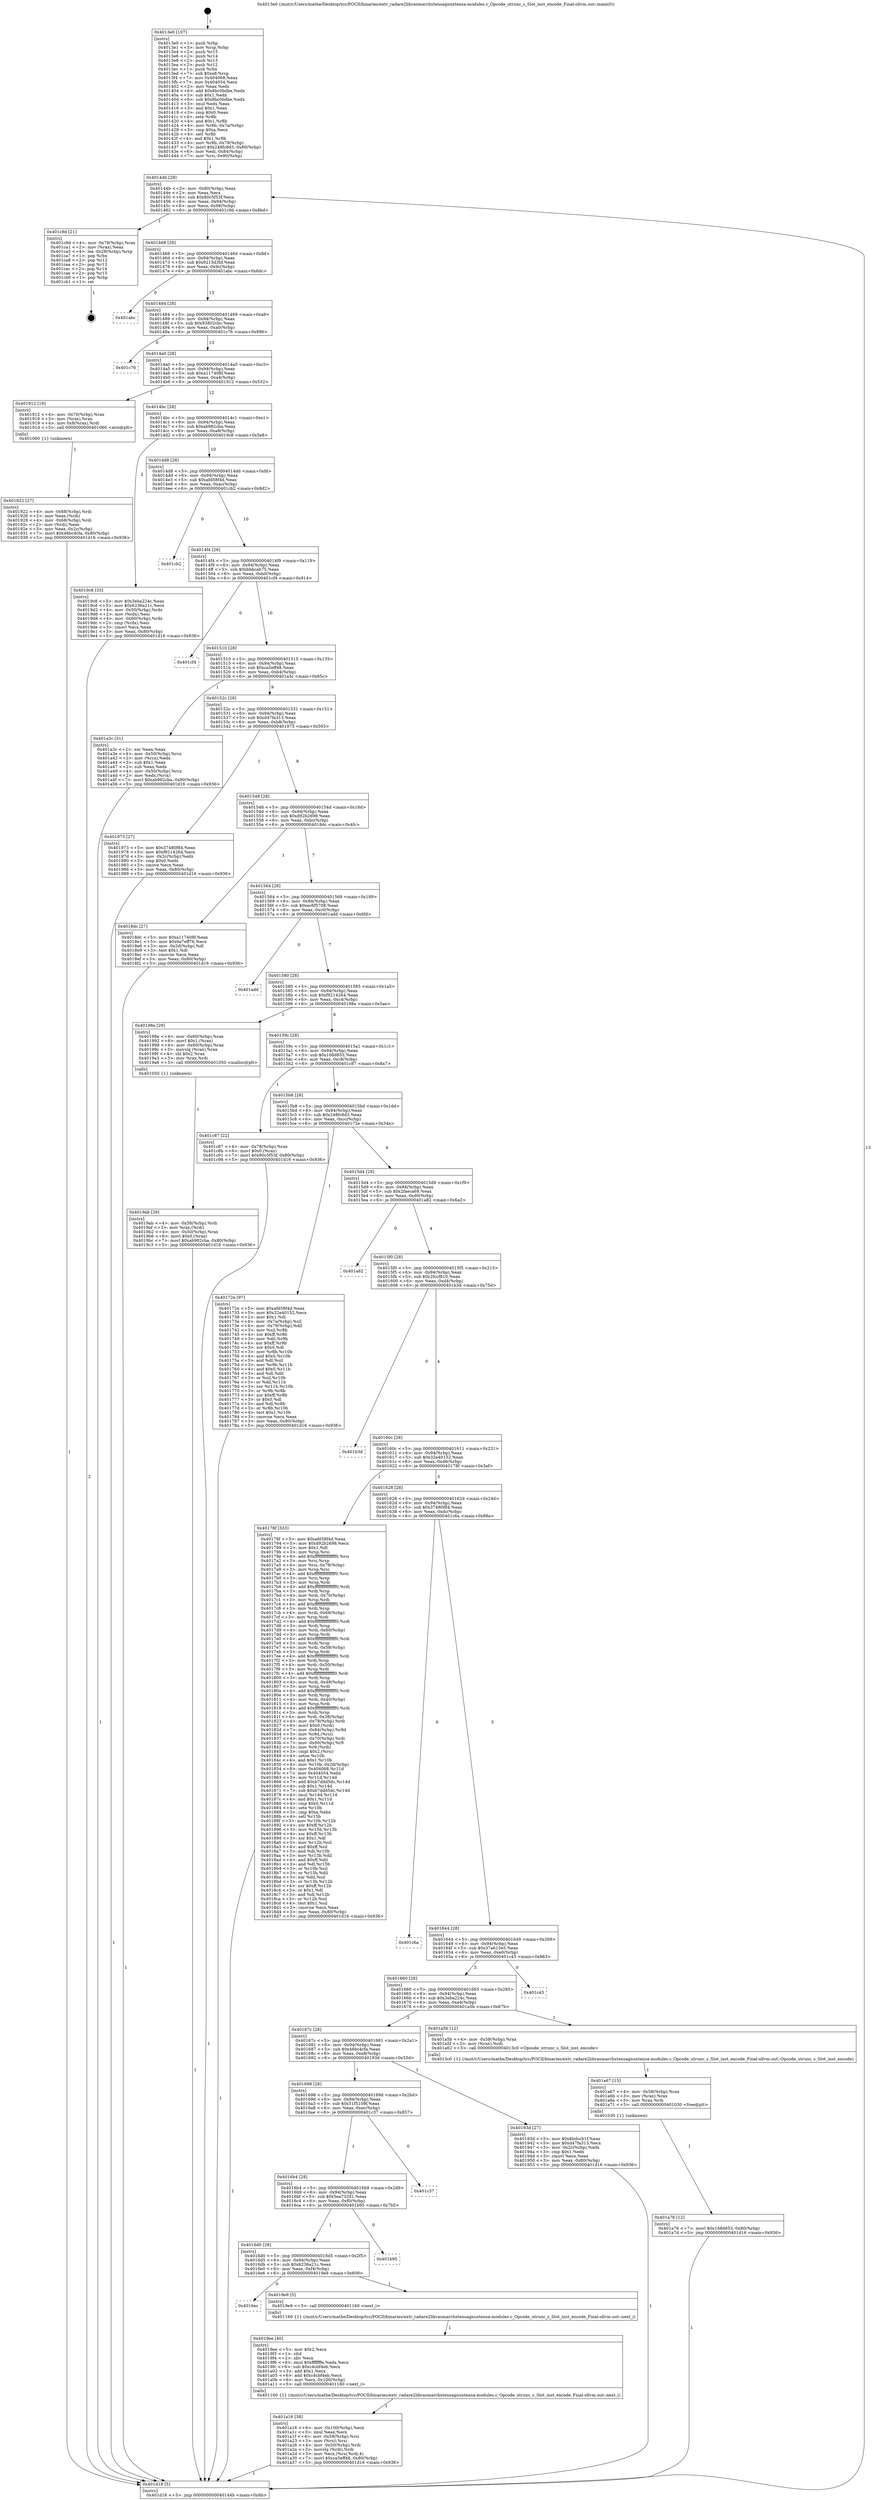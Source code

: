 digraph "0x4013e0" {
  label = "0x4013e0 (/mnt/c/Users/mathe/Desktop/tcc/POCII/binaries/extr_radare2librasmarchxtensagnuxtensa-modules.c_Opcode_utrunc_s_Slot_inst_encode_Final-ollvm.out::main(0))"
  labelloc = "t"
  node[shape=record]

  Entry [label="",width=0.3,height=0.3,shape=circle,fillcolor=black,style=filled]
  "0x40144b" [label="{
     0x40144b [29]\l
     | [instrs]\l
     &nbsp;&nbsp;0x40144b \<+3\>: mov -0x80(%rbp),%eax\l
     &nbsp;&nbsp;0x40144e \<+2\>: mov %eax,%ecx\l
     &nbsp;&nbsp;0x401450 \<+6\>: sub $0x80c5f53f,%ecx\l
     &nbsp;&nbsp;0x401456 \<+6\>: mov %eax,-0x94(%rbp)\l
     &nbsp;&nbsp;0x40145c \<+6\>: mov %ecx,-0x98(%rbp)\l
     &nbsp;&nbsp;0x401462 \<+6\>: je 0000000000401c9d \<main+0x8bd\>\l
  }"]
  "0x401c9d" [label="{
     0x401c9d [21]\l
     | [instrs]\l
     &nbsp;&nbsp;0x401c9d \<+4\>: mov -0x78(%rbp),%rax\l
     &nbsp;&nbsp;0x401ca1 \<+2\>: mov (%rax),%eax\l
     &nbsp;&nbsp;0x401ca3 \<+4\>: lea -0x28(%rbp),%rsp\l
     &nbsp;&nbsp;0x401ca7 \<+1\>: pop %rbx\l
     &nbsp;&nbsp;0x401ca8 \<+2\>: pop %r12\l
     &nbsp;&nbsp;0x401caa \<+2\>: pop %r13\l
     &nbsp;&nbsp;0x401cac \<+2\>: pop %r14\l
     &nbsp;&nbsp;0x401cae \<+2\>: pop %r15\l
     &nbsp;&nbsp;0x401cb0 \<+1\>: pop %rbp\l
     &nbsp;&nbsp;0x401cb1 \<+1\>: ret\l
  }"]
  "0x401468" [label="{
     0x401468 [28]\l
     | [instrs]\l
     &nbsp;&nbsp;0x401468 \<+5\>: jmp 000000000040146d \<main+0x8d\>\l
     &nbsp;&nbsp;0x40146d \<+6\>: mov -0x94(%rbp),%eax\l
     &nbsp;&nbsp;0x401473 \<+5\>: sub $0x9215d3bf,%eax\l
     &nbsp;&nbsp;0x401478 \<+6\>: mov %eax,-0x9c(%rbp)\l
     &nbsp;&nbsp;0x40147e \<+6\>: je 0000000000401abc \<main+0x6dc\>\l
  }"]
  Exit [label="",width=0.3,height=0.3,shape=circle,fillcolor=black,style=filled,peripheries=2]
  "0x401abc" [label="{
     0x401abc\l
  }", style=dashed]
  "0x401484" [label="{
     0x401484 [28]\l
     | [instrs]\l
     &nbsp;&nbsp;0x401484 \<+5\>: jmp 0000000000401489 \<main+0xa9\>\l
     &nbsp;&nbsp;0x401489 \<+6\>: mov -0x94(%rbp),%eax\l
     &nbsp;&nbsp;0x40148f \<+5\>: sub $0x93802cbc,%eax\l
     &nbsp;&nbsp;0x401494 \<+6\>: mov %eax,-0xa0(%rbp)\l
     &nbsp;&nbsp;0x40149a \<+6\>: je 0000000000401c76 \<main+0x896\>\l
  }"]
  "0x401a76" [label="{
     0x401a76 [12]\l
     | [instrs]\l
     &nbsp;&nbsp;0x401a76 \<+7\>: movl $0x168d853,-0x80(%rbp)\l
     &nbsp;&nbsp;0x401a7d \<+5\>: jmp 0000000000401d16 \<main+0x936\>\l
  }"]
  "0x401c76" [label="{
     0x401c76\l
  }", style=dashed]
  "0x4014a0" [label="{
     0x4014a0 [28]\l
     | [instrs]\l
     &nbsp;&nbsp;0x4014a0 \<+5\>: jmp 00000000004014a5 \<main+0xc5\>\l
     &nbsp;&nbsp;0x4014a5 \<+6\>: mov -0x94(%rbp),%eax\l
     &nbsp;&nbsp;0x4014ab \<+5\>: sub $0xa117408f,%eax\l
     &nbsp;&nbsp;0x4014b0 \<+6\>: mov %eax,-0xa4(%rbp)\l
     &nbsp;&nbsp;0x4014b6 \<+6\>: je 0000000000401912 \<main+0x532\>\l
  }"]
  "0x401a67" [label="{
     0x401a67 [15]\l
     | [instrs]\l
     &nbsp;&nbsp;0x401a67 \<+4\>: mov -0x58(%rbp),%rax\l
     &nbsp;&nbsp;0x401a6b \<+3\>: mov (%rax),%rax\l
     &nbsp;&nbsp;0x401a6e \<+3\>: mov %rax,%rdi\l
     &nbsp;&nbsp;0x401a71 \<+5\>: call 0000000000401030 \<free@plt\>\l
     | [calls]\l
     &nbsp;&nbsp;0x401030 \{1\} (unknown)\l
  }"]
  "0x401912" [label="{
     0x401912 [16]\l
     | [instrs]\l
     &nbsp;&nbsp;0x401912 \<+4\>: mov -0x70(%rbp),%rax\l
     &nbsp;&nbsp;0x401916 \<+3\>: mov (%rax),%rax\l
     &nbsp;&nbsp;0x401919 \<+4\>: mov 0x8(%rax),%rdi\l
     &nbsp;&nbsp;0x40191d \<+5\>: call 0000000000401060 \<atoi@plt\>\l
     | [calls]\l
     &nbsp;&nbsp;0x401060 \{1\} (unknown)\l
  }"]
  "0x4014bc" [label="{
     0x4014bc [28]\l
     | [instrs]\l
     &nbsp;&nbsp;0x4014bc \<+5\>: jmp 00000000004014c1 \<main+0xe1\>\l
     &nbsp;&nbsp;0x4014c1 \<+6\>: mov -0x94(%rbp),%eax\l
     &nbsp;&nbsp;0x4014c7 \<+5\>: sub $0xab982cba,%eax\l
     &nbsp;&nbsp;0x4014cc \<+6\>: mov %eax,-0xa8(%rbp)\l
     &nbsp;&nbsp;0x4014d2 \<+6\>: je 00000000004019c8 \<main+0x5e8\>\l
  }"]
  "0x401a16" [label="{
     0x401a16 [38]\l
     | [instrs]\l
     &nbsp;&nbsp;0x401a16 \<+6\>: mov -0x100(%rbp),%ecx\l
     &nbsp;&nbsp;0x401a1c \<+3\>: imul %eax,%ecx\l
     &nbsp;&nbsp;0x401a1f \<+4\>: mov -0x58(%rbp),%rsi\l
     &nbsp;&nbsp;0x401a23 \<+3\>: mov (%rsi),%rsi\l
     &nbsp;&nbsp;0x401a26 \<+4\>: mov -0x50(%rbp),%rdi\l
     &nbsp;&nbsp;0x401a2a \<+3\>: movslq (%rdi),%rdi\l
     &nbsp;&nbsp;0x401a2d \<+3\>: mov %ecx,(%rsi,%rdi,4)\l
     &nbsp;&nbsp;0x401a30 \<+7\>: movl $0xca5eff48,-0x80(%rbp)\l
     &nbsp;&nbsp;0x401a37 \<+5\>: jmp 0000000000401d16 \<main+0x936\>\l
  }"]
  "0x4019c8" [label="{
     0x4019c8 [33]\l
     | [instrs]\l
     &nbsp;&nbsp;0x4019c8 \<+5\>: mov $0x3eba224c,%eax\l
     &nbsp;&nbsp;0x4019cd \<+5\>: mov $0x6236a21c,%ecx\l
     &nbsp;&nbsp;0x4019d2 \<+4\>: mov -0x50(%rbp),%rdx\l
     &nbsp;&nbsp;0x4019d6 \<+2\>: mov (%rdx),%esi\l
     &nbsp;&nbsp;0x4019d8 \<+4\>: mov -0x60(%rbp),%rdx\l
     &nbsp;&nbsp;0x4019dc \<+2\>: cmp (%rdx),%esi\l
     &nbsp;&nbsp;0x4019de \<+3\>: cmovl %ecx,%eax\l
     &nbsp;&nbsp;0x4019e1 \<+3\>: mov %eax,-0x80(%rbp)\l
     &nbsp;&nbsp;0x4019e4 \<+5\>: jmp 0000000000401d16 \<main+0x936\>\l
  }"]
  "0x4014d8" [label="{
     0x4014d8 [28]\l
     | [instrs]\l
     &nbsp;&nbsp;0x4014d8 \<+5\>: jmp 00000000004014dd \<main+0xfd\>\l
     &nbsp;&nbsp;0x4014dd \<+6\>: mov -0x94(%rbp),%eax\l
     &nbsp;&nbsp;0x4014e3 \<+5\>: sub $0xafd58f4d,%eax\l
     &nbsp;&nbsp;0x4014e8 \<+6\>: mov %eax,-0xac(%rbp)\l
     &nbsp;&nbsp;0x4014ee \<+6\>: je 0000000000401cb2 \<main+0x8d2\>\l
  }"]
  "0x4019ee" [label="{
     0x4019ee [40]\l
     | [instrs]\l
     &nbsp;&nbsp;0x4019ee \<+5\>: mov $0x2,%ecx\l
     &nbsp;&nbsp;0x4019f3 \<+1\>: cltd\l
     &nbsp;&nbsp;0x4019f4 \<+2\>: idiv %ecx\l
     &nbsp;&nbsp;0x4019f6 \<+6\>: imul $0xfffffffe,%edx,%ecx\l
     &nbsp;&nbsp;0x4019fc \<+6\>: sub $0xc4cbf4eb,%ecx\l
     &nbsp;&nbsp;0x401a02 \<+3\>: add $0x1,%ecx\l
     &nbsp;&nbsp;0x401a05 \<+6\>: add $0xc4cbf4eb,%ecx\l
     &nbsp;&nbsp;0x401a0b \<+6\>: mov %ecx,-0x100(%rbp)\l
     &nbsp;&nbsp;0x401a11 \<+5\>: call 0000000000401160 \<next_i\>\l
     | [calls]\l
     &nbsp;&nbsp;0x401160 \{1\} (/mnt/c/Users/mathe/Desktop/tcc/POCII/binaries/extr_radare2librasmarchxtensagnuxtensa-modules.c_Opcode_utrunc_s_Slot_inst_encode_Final-ollvm.out::next_i)\l
  }"]
  "0x401cb2" [label="{
     0x401cb2\l
  }", style=dashed]
  "0x4014f4" [label="{
     0x4014f4 [28]\l
     | [instrs]\l
     &nbsp;&nbsp;0x4014f4 \<+5\>: jmp 00000000004014f9 \<main+0x119\>\l
     &nbsp;&nbsp;0x4014f9 \<+6\>: mov -0x94(%rbp),%eax\l
     &nbsp;&nbsp;0x4014ff \<+5\>: sub $0xbbbcab75,%eax\l
     &nbsp;&nbsp;0x401504 \<+6\>: mov %eax,-0xb0(%rbp)\l
     &nbsp;&nbsp;0x40150a \<+6\>: je 0000000000401cf4 \<main+0x914\>\l
  }"]
  "0x4016ec" [label="{
     0x4016ec\l
  }", style=dashed]
  "0x401cf4" [label="{
     0x401cf4\l
  }", style=dashed]
  "0x401510" [label="{
     0x401510 [28]\l
     | [instrs]\l
     &nbsp;&nbsp;0x401510 \<+5\>: jmp 0000000000401515 \<main+0x135\>\l
     &nbsp;&nbsp;0x401515 \<+6\>: mov -0x94(%rbp),%eax\l
     &nbsp;&nbsp;0x40151b \<+5\>: sub $0xca5eff48,%eax\l
     &nbsp;&nbsp;0x401520 \<+6\>: mov %eax,-0xb4(%rbp)\l
     &nbsp;&nbsp;0x401526 \<+6\>: je 0000000000401a3c \<main+0x65c\>\l
  }"]
  "0x4019e9" [label="{
     0x4019e9 [5]\l
     | [instrs]\l
     &nbsp;&nbsp;0x4019e9 \<+5\>: call 0000000000401160 \<next_i\>\l
     | [calls]\l
     &nbsp;&nbsp;0x401160 \{1\} (/mnt/c/Users/mathe/Desktop/tcc/POCII/binaries/extr_radare2librasmarchxtensagnuxtensa-modules.c_Opcode_utrunc_s_Slot_inst_encode_Final-ollvm.out::next_i)\l
  }"]
  "0x401a3c" [label="{
     0x401a3c [31]\l
     | [instrs]\l
     &nbsp;&nbsp;0x401a3c \<+2\>: xor %eax,%eax\l
     &nbsp;&nbsp;0x401a3e \<+4\>: mov -0x50(%rbp),%rcx\l
     &nbsp;&nbsp;0x401a42 \<+2\>: mov (%rcx),%edx\l
     &nbsp;&nbsp;0x401a44 \<+3\>: sub $0x1,%eax\l
     &nbsp;&nbsp;0x401a47 \<+2\>: sub %eax,%edx\l
     &nbsp;&nbsp;0x401a49 \<+4\>: mov -0x50(%rbp),%rcx\l
     &nbsp;&nbsp;0x401a4d \<+2\>: mov %edx,(%rcx)\l
     &nbsp;&nbsp;0x401a4f \<+7\>: movl $0xab982cba,-0x80(%rbp)\l
     &nbsp;&nbsp;0x401a56 \<+5\>: jmp 0000000000401d16 \<main+0x936\>\l
  }"]
  "0x40152c" [label="{
     0x40152c [28]\l
     | [instrs]\l
     &nbsp;&nbsp;0x40152c \<+5\>: jmp 0000000000401531 \<main+0x151\>\l
     &nbsp;&nbsp;0x401531 \<+6\>: mov -0x94(%rbp),%eax\l
     &nbsp;&nbsp;0x401537 \<+5\>: sub $0xd47fa313,%eax\l
     &nbsp;&nbsp;0x40153c \<+6\>: mov %eax,-0xb8(%rbp)\l
     &nbsp;&nbsp;0x401542 \<+6\>: je 0000000000401973 \<main+0x593\>\l
  }"]
  "0x4016d0" [label="{
     0x4016d0 [28]\l
     | [instrs]\l
     &nbsp;&nbsp;0x4016d0 \<+5\>: jmp 00000000004016d5 \<main+0x2f5\>\l
     &nbsp;&nbsp;0x4016d5 \<+6\>: mov -0x94(%rbp),%eax\l
     &nbsp;&nbsp;0x4016db \<+5\>: sub $0x6236a21c,%eax\l
     &nbsp;&nbsp;0x4016e0 \<+6\>: mov %eax,-0xf4(%rbp)\l
     &nbsp;&nbsp;0x4016e6 \<+6\>: je 00000000004019e9 \<main+0x609\>\l
  }"]
  "0x401973" [label="{
     0x401973 [27]\l
     | [instrs]\l
     &nbsp;&nbsp;0x401973 \<+5\>: mov $0x37480f84,%eax\l
     &nbsp;&nbsp;0x401978 \<+5\>: mov $0xf9214264,%ecx\l
     &nbsp;&nbsp;0x40197d \<+3\>: mov -0x2c(%rbp),%edx\l
     &nbsp;&nbsp;0x401980 \<+3\>: cmp $0x0,%edx\l
     &nbsp;&nbsp;0x401983 \<+3\>: cmove %ecx,%eax\l
     &nbsp;&nbsp;0x401986 \<+3\>: mov %eax,-0x80(%rbp)\l
     &nbsp;&nbsp;0x401989 \<+5\>: jmp 0000000000401d16 \<main+0x936\>\l
  }"]
  "0x401548" [label="{
     0x401548 [28]\l
     | [instrs]\l
     &nbsp;&nbsp;0x401548 \<+5\>: jmp 000000000040154d \<main+0x16d\>\l
     &nbsp;&nbsp;0x40154d \<+6\>: mov -0x94(%rbp),%eax\l
     &nbsp;&nbsp;0x401553 \<+5\>: sub $0xd92b2698,%eax\l
     &nbsp;&nbsp;0x401558 \<+6\>: mov %eax,-0xbc(%rbp)\l
     &nbsp;&nbsp;0x40155e \<+6\>: je 00000000004018dc \<main+0x4fc\>\l
  }"]
  "0x401b95" [label="{
     0x401b95\l
  }", style=dashed]
  "0x4018dc" [label="{
     0x4018dc [27]\l
     | [instrs]\l
     &nbsp;&nbsp;0x4018dc \<+5\>: mov $0xa117408f,%eax\l
     &nbsp;&nbsp;0x4018e1 \<+5\>: mov $0x6a7eff76,%ecx\l
     &nbsp;&nbsp;0x4018e6 \<+3\>: mov -0x2d(%rbp),%dl\l
     &nbsp;&nbsp;0x4018e9 \<+3\>: test $0x1,%dl\l
     &nbsp;&nbsp;0x4018ec \<+3\>: cmovne %ecx,%eax\l
     &nbsp;&nbsp;0x4018ef \<+3\>: mov %eax,-0x80(%rbp)\l
     &nbsp;&nbsp;0x4018f2 \<+5\>: jmp 0000000000401d16 \<main+0x936\>\l
  }"]
  "0x401564" [label="{
     0x401564 [28]\l
     | [instrs]\l
     &nbsp;&nbsp;0x401564 \<+5\>: jmp 0000000000401569 \<main+0x189\>\l
     &nbsp;&nbsp;0x401569 \<+6\>: mov -0x94(%rbp),%eax\l
     &nbsp;&nbsp;0x40156f \<+5\>: sub $0xec6f5708,%eax\l
     &nbsp;&nbsp;0x401574 \<+6\>: mov %eax,-0xc0(%rbp)\l
     &nbsp;&nbsp;0x40157a \<+6\>: je 0000000000401add \<main+0x6fd\>\l
  }"]
  "0x4016b4" [label="{
     0x4016b4 [28]\l
     | [instrs]\l
     &nbsp;&nbsp;0x4016b4 \<+5\>: jmp 00000000004016b9 \<main+0x2d9\>\l
     &nbsp;&nbsp;0x4016b9 \<+6\>: mov -0x94(%rbp),%eax\l
     &nbsp;&nbsp;0x4016bf \<+5\>: sub $0x5ea732d1,%eax\l
     &nbsp;&nbsp;0x4016c4 \<+6\>: mov %eax,-0xf0(%rbp)\l
     &nbsp;&nbsp;0x4016ca \<+6\>: je 0000000000401b95 \<main+0x7b5\>\l
  }"]
  "0x401add" [label="{
     0x401add\l
  }", style=dashed]
  "0x401580" [label="{
     0x401580 [28]\l
     | [instrs]\l
     &nbsp;&nbsp;0x401580 \<+5\>: jmp 0000000000401585 \<main+0x1a5\>\l
     &nbsp;&nbsp;0x401585 \<+6\>: mov -0x94(%rbp),%eax\l
     &nbsp;&nbsp;0x40158b \<+5\>: sub $0xf9214264,%eax\l
     &nbsp;&nbsp;0x401590 \<+6\>: mov %eax,-0xc4(%rbp)\l
     &nbsp;&nbsp;0x401596 \<+6\>: je 000000000040198e \<main+0x5ae\>\l
  }"]
  "0x401c37" [label="{
     0x401c37\l
  }", style=dashed]
  "0x40198e" [label="{
     0x40198e [29]\l
     | [instrs]\l
     &nbsp;&nbsp;0x40198e \<+4\>: mov -0x60(%rbp),%rax\l
     &nbsp;&nbsp;0x401992 \<+6\>: movl $0x1,(%rax)\l
     &nbsp;&nbsp;0x401998 \<+4\>: mov -0x60(%rbp),%rax\l
     &nbsp;&nbsp;0x40199c \<+3\>: movslq (%rax),%rax\l
     &nbsp;&nbsp;0x40199f \<+4\>: shl $0x2,%rax\l
     &nbsp;&nbsp;0x4019a3 \<+3\>: mov %rax,%rdi\l
     &nbsp;&nbsp;0x4019a6 \<+5\>: call 0000000000401050 \<malloc@plt\>\l
     | [calls]\l
     &nbsp;&nbsp;0x401050 \{1\} (unknown)\l
  }"]
  "0x40159c" [label="{
     0x40159c [28]\l
     | [instrs]\l
     &nbsp;&nbsp;0x40159c \<+5\>: jmp 00000000004015a1 \<main+0x1c1\>\l
     &nbsp;&nbsp;0x4015a1 \<+6\>: mov -0x94(%rbp),%eax\l
     &nbsp;&nbsp;0x4015a7 \<+5\>: sub $0x168d853,%eax\l
     &nbsp;&nbsp;0x4015ac \<+6\>: mov %eax,-0xc8(%rbp)\l
     &nbsp;&nbsp;0x4015b2 \<+6\>: je 0000000000401c87 \<main+0x8a7\>\l
  }"]
  "0x4019ab" [label="{
     0x4019ab [29]\l
     | [instrs]\l
     &nbsp;&nbsp;0x4019ab \<+4\>: mov -0x58(%rbp),%rdi\l
     &nbsp;&nbsp;0x4019af \<+3\>: mov %rax,(%rdi)\l
     &nbsp;&nbsp;0x4019b2 \<+4\>: mov -0x50(%rbp),%rax\l
     &nbsp;&nbsp;0x4019b6 \<+6\>: movl $0x0,(%rax)\l
     &nbsp;&nbsp;0x4019bc \<+7\>: movl $0xab982cba,-0x80(%rbp)\l
     &nbsp;&nbsp;0x4019c3 \<+5\>: jmp 0000000000401d16 \<main+0x936\>\l
  }"]
  "0x401c87" [label="{
     0x401c87 [22]\l
     | [instrs]\l
     &nbsp;&nbsp;0x401c87 \<+4\>: mov -0x78(%rbp),%rax\l
     &nbsp;&nbsp;0x401c8b \<+6\>: movl $0x0,(%rax)\l
     &nbsp;&nbsp;0x401c91 \<+7\>: movl $0x80c5f53f,-0x80(%rbp)\l
     &nbsp;&nbsp;0x401c98 \<+5\>: jmp 0000000000401d16 \<main+0x936\>\l
  }"]
  "0x4015b8" [label="{
     0x4015b8 [28]\l
     | [instrs]\l
     &nbsp;&nbsp;0x4015b8 \<+5\>: jmp 00000000004015bd \<main+0x1dd\>\l
     &nbsp;&nbsp;0x4015bd \<+6\>: mov -0x94(%rbp),%eax\l
     &nbsp;&nbsp;0x4015c3 \<+5\>: sub $0x248fc8d3,%eax\l
     &nbsp;&nbsp;0x4015c8 \<+6\>: mov %eax,-0xcc(%rbp)\l
     &nbsp;&nbsp;0x4015ce \<+6\>: je 000000000040172e \<main+0x34e\>\l
  }"]
  "0x401698" [label="{
     0x401698 [28]\l
     | [instrs]\l
     &nbsp;&nbsp;0x401698 \<+5\>: jmp 000000000040169d \<main+0x2bd\>\l
     &nbsp;&nbsp;0x40169d \<+6\>: mov -0x94(%rbp),%eax\l
     &nbsp;&nbsp;0x4016a3 \<+5\>: sub $0x51f5109f,%eax\l
     &nbsp;&nbsp;0x4016a8 \<+6\>: mov %eax,-0xec(%rbp)\l
     &nbsp;&nbsp;0x4016ae \<+6\>: je 0000000000401c37 \<main+0x857\>\l
  }"]
  "0x40172e" [label="{
     0x40172e [97]\l
     | [instrs]\l
     &nbsp;&nbsp;0x40172e \<+5\>: mov $0xafd58f4d,%eax\l
     &nbsp;&nbsp;0x401733 \<+5\>: mov $0x32e40152,%ecx\l
     &nbsp;&nbsp;0x401738 \<+2\>: mov $0x1,%dl\l
     &nbsp;&nbsp;0x40173a \<+4\>: mov -0x7a(%rbp),%sil\l
     &nbsp;&nbsp;0x40173e \<+4\>: mov -0x79(%rbp),%dil\l
     &nbsp;&nbsp;0x401742 \<+3\>: mov %sil,%r8b\l
     &nbsp;&nbsp;0x401745 \<+4\>: xor $0xff,%r8b\l
     &nbsp;&nbsp;0x401749 \<+3\>: mov %dil,%r9b\l
     &nbsp;&nbsp;0x40174c \<+4\>: xor $0xff,%r9b\l
     &nbsp;&nbsp;0x401750 \<+3\>: xor $0x0,%dl\l
     &nbsp;&nbsp;0x401753 \<+3\>: mov %r8b,%r10b\l
     &nbsp;&nbsp;0x401756 \<+4\>: and $0x0,%r10b\l
     &nbsp;&nbsp;0x40175a \<+3\>: and %dl,%sil\l
     &nbsp;&nbsp;0x40175d \<+3\>: mov %r9b,%r11b\l
     &nbsp;&nbsp;0x401760 \<+4\>: and $0x0,%r11b\l
     &nbsp;&nbsp;0x401764 \<+3\>: and %dl,%dil\l
     &nbsp;&nbsp;0x401767 \<+3\>: or %sil,%r10b\l
     &nbsp;&nbsp;0x40176a \<+3\>: or %dil,%r11b\l
     &nbsp;&nbsp;0x40176d \<+3\>: xor %r11b,%r10b\l
     &nbsp;&nbsp;0x401770 \<+3\>: or %r9b,%r8b\l
     &nbsp;&nbsp;0x401773 \<+4\>: xor $0xff,%r8b\l
     &nbsp;&nbsp;0x401777 \<+3\>: or $0x0,%dl\l
     &nbsp;&nbsp;0x40177a \<+3\>: and %dl,%r8b\l
     &nbsp;&nbsp;0x40177d \<+3\>: or %r8b,%r10b\l
     &nbsp;&nbsp;0x401780 \<+4\>: test $0x1,%r10b\l
     &nbsp;&nbsp;0x401784 \<+3\>: cmovne %ecx,%eax\l
     &nbsp;&nbsp;0x401787 \<+3\>: mov %eax,-0x80(%rbp)\l
     &nbsp;&nbsp;0x40178a \<+5\>: jmp 0000000000401d16 \<main+0x936\>\l
  }"]
  "0x4015d4" [label="{
     0x4015d4 [28]\l
     | [instrs]\l
     &nbsp;&nbsp;0x4015d4 \<+5\>: jmp 00000000004015d9 \<main+0x1f9\>\l
     &nbsp;&nbsp;0x4015d9 \<+6\>: mov -0x94(%rbp),%eax\l
     &nbsp;&nbsp;0x4015df \<+5\>: sub $0x2faeca69,%eax\l
     &nbsp;&nbsp;0x4015e4 \<+6\>: mov %eax,-0xd0(%rbp)\l
     &nbsp;&nbsp;0x4015ea \<+6\>: je 0000000000401a82 \<main+0x6a2\>\l
  }"]
  "0x401d16" [label="{
     0x401d16 [5]\l
     | [instrs]\l
     &nbsp;&nbsp;0x401d16 \<+5\>: jmp 000000000040144b \<main+0x6b\>\l
  }"]
  "0x4013e0" [label="{
     0x4013e0 [107]\l
     | [instrs]\l
     &nbsp;&nbsp;0x4013e0 \<+1\>: push %rbp\l
     &nbsp;&nbsp;0x4013e1 \<+3\>: mov %rsp,%rbp\l
     &nbsp;&nbsp;0x4013e4 \<+2\>: push %r15\l
     &nbsp;&nbsp;0x4013e6 \<+2\>: push %r14\l
     &nbsp;&nbsp;0x4013e8 \<+2\>: push %r13\l
     &nbsp;&nbsp;0x4013ea \<+2\>: push %r12\l
     &nbsp;&nbsp;0x4013ec \<+1\>: push %rbx\l
     &nbsp;&nbsp;0x4013ed \<+7\>: sub $0xe8,%rsp\l
     &nbsp;&nbsp;0x4013f4 \<+7\>: mov 0x404068,%eax\l
     &nbsp;&nbsp;0x4013fb \<+7\>: mov 0x404054,%ecx\l
     &nbsp;&nbsp;0x401402 \<+2\>: mov %eax,%edx\l
     &nbsp;&nbsp;0x401404 \<+6\>: add $0x8bc0bdbe,%edx\l
     &nbsp;&nbsp;0x40140a \<+3\>: sub $0x1,%edx\l
     &nbsp;&nbsp;0x40140d \<+6\>: sub $0x8bc0bdbe,%edx\l
     &nbsp;&nbsp;0x401413 \<+3\>: imul %edx,%eax\l
     &nbsp;&nbsp;0x401416 \<+3\>: and $0x1,%eax\l
     &nbsp;&nbsp;0x401419 \<+3\>: cmp $0x0,%eax\l
     &nbsp;&nbsp;0x40141c \<+4\>: sete %r8b\l
     &nbsp;&nbsp;0x401420 \<+4\>: and $0x1,%r8b\l
     &nbsp;&nbsp;0x401424 \<+4\>: mov %r8b,-0x7a(%rbp)\l
     &nbsp;&nbsp;0x401428 \<+3\>: cmp $0xa,%ecx\l
     &nbsp;&nbsp;0x40142b \<+4\>: setl %r8b\l
     &nbsp;&nbsp;0x40142f \<+4\>: and $0x1,%r8b\l
     &nbsp;&nbsp;0x401433 \<+4\>: mov %r8b,-0x79(%rbp)\l
     &nbsp;&nbsp;0x401437 \<+7\>: movl $0x248fc8d3,-0x80(%rbp)\l
     &nbsp;&nbsp;0x40143e \<+6\>: mov %edi,-0x84(%rbp)\l
     &nbsp;&nbsp;0x401444 \<+7\>: mov %rsi,-0x90(%rbp)\l
  }"]
  "0x40193d" [label="{
     0x40193d [27]\l
     | [instrs]\l
     &nbsp;&nbsp;0x40193d \<+5\>: mov $0x6bdccb1f,%eax\l
     &nbsp;&nbsp;0x401942 \<+5\>: mov $0xd47fa313,%ecx\l
     &nbsp;&nbsp;0x401947 \<+3\>: mov -0x2c(%rbp),%edx\l
     &nbsp;&nbsp;0x40194a \<+3\>: cmp $0x1,%edx\l
     &nbsp;&nbsp;0x40194d \<+3\>: cmovl %ecx,%eax\l
     &nbsp;&nbsp;0x401950 \<+3\>: mov %eax,-0x80(%rbp)\l
     &nbsp;&nbsp;0x401953 \<+5\>: jmp 0000000000401d16 \<main+0x936\>\l
  }"]
  "0x401a82" [label="{
     0x401a82\l
  }", style=dashed]
  "0x4015f0" [label="{
     0x4015f0 [28]\l
     | [instrs]\l
     &nbsp;&nbsp;0x4015f0 \<+5\>: jmp 00000000004015f5 \<main+0x215\>\l
     &nbsp;&nbsp;0x4015f5 \<+6\>: mov -0x94(%rbp),%eax\l
     &nbsp;&nbsp;0x4015fb \<+5\>: sub $0x2fccf810,%eax\l
     &nbsp;&nbsp;0x401600 \<+6\>: mov %eax,-0xd4(%rbp)\l
     &nbsp;&nbsp;0x401606 \<+6\>: je 0000000000401b3d \<main+0x75d\>\l
  }"]
  "0x40167c" [label="{
     0x40167c [28]\l
     | [instrs]\l
     &nbsp;&nbsp;0x40167c \<+5\>: jmp 0000000000401681 \<main+0x2a1\>\l
     &nbsp;&nbsp;0x401681 \<+6\>: mov -0x94(%rbp),%eax\l
     &nbsp;&nbsp;0x401687 \<+5\>: sub $0x46bc4cfa,%eax\l
     &nbsp;&nbsp;0x40168c \<+6\>: mov %eax,-0xe8(%rbp)\l
     &nbsp;&nbsp;0x401692 \<+6\>: je 000000000040193d \<main+0x55d\>\l
  }"]
  "0x401b3d" [label="{
     0x401b3d\l
  }", style=dashed]
  "0x40160c" [label="{
     0x40160c [28]\l
     | [instrs]\l
     &nbsp;&nbsp;0x40160c \<+5\>: jmp 0000000000401611 \<main+0x231\>\l
     &nbsp;&nbsp;0x401611 \<+6\>: mov -0x94(%rbp),%eax\l
     &nbsp;&nbsp;0x401617 \<+5\>: sub $0x32e40152,%eax\l
     &nbsp;&nbsp;0x40161c \<+6\>: mov %eax,-0xd8(%rbp)\l
     &nbsp;&nbsp;0x401622 \<+6\>: je 000000000040178f \<main+0x3af\>\l
  }"]
  "0x401a5b" [label="{
     0x401a5b [12]\l
     | [instrs]\l
     &nbsp;&nbsp;0x401a5b \<+4\>: mov -0x58(%rbp),%rax\l
     &nbsp;&nbsp;0x401a5f \<+3\>: mov (%rax),%rdi\l
     &nbsp;&nbsp;0x401a62 \<+5\>: call 00000000004013c0 \<Opcode_utrunc_s_Slot_inst_encode\>\l
     | [calls]\l
     &nbsp;&nbsp;0x4013c0 \{1\} (/mnt/c/Users/mathe/Desktop/tcc/POCII/binaries/extr_radare2librasmarchxtensagnuxtensa-modules.c_Opcode_utrunc_s_Slot_inst_encode_Final-ollvm.out::Opcode_utrunc_s_Slot_inst_encode)\l
  }"]
  "0x40178f" [label="{
     0x40178f [333]\l
     | [instrs]\l
     &nbsp;&nbsp;0x40178f \<+5\>: mov $0xafd58f4d,%eax\l
     &nbsp;&nbsp;0x401794 \<+5\>: mov $0xd92b2698,%ecx\l
     &nbsp;&nbsp;0x401799 \<+2\>: mov $0x1,%dl\l
     &nbsp;&nbsp;0x40179b \<+3\>: mov %rsp,%rsi\l
     &nbsp;&nbsp;0x40179e \<+4\>: add $0xfffffffffffffff0,%rsi\l
     &nbsp;&nbsp;0x4017a2 \<+3\>: mov %rsi,%rsp\l
     &nbsp;&nbsp;0x4017a5 \<+4\>: mov %rsi,-0x78(%rbp)\l
     &nbsp;&nbsp;0x4017a9 \<+3\>: mov %rsp,%rsi\l
     &nbsp;&nbsp;0x4017ac \<+4\>: add $0xfffffffffffffff0,%rsi\l
     &nbsp;&nbsp;0x4017b0 \<+3\>: mov %rsi,%rsp\l
     &nbsp;&nbsp;0x4017b3 \<+3\>: mov %rsp,%rdi\l
     &nbsp;&nbsp;0x4017b6 \<+4\>: add $0xfffffffffffffff0,%rdi\l
     &nbsp;&nbsp;0x4017ba \<+3\>: mov %rdi,%rsp\l
     &nbsp;&nbsp;0x4017bd \<+4\>: mov %rdi,-0x70(%rbp)\l
     &nbsp;&nbsp;0x4017c1 \<+3\>: mov %rsp,%rdi\l
     &nbsp;&nbsp;0x4017c4 \<+4\>: add $0xfffffffffffffff0,%rdi\l
     &nbsp;&nbsp;0x4017c8 \<+3\>: mov %rdi,%rsp\l
     &nbsp;&nbsp;0x4017cb \<+4\>: mov %rdi,-0x68(%rbp)\l
     &nbsp;&nbsp;0x4017cf \<+3\>: mov %rsp,%rdi\l
     &nbsp;&nbsp;0x4017d2 \<+4\>: add $0xfffffffffffffff0,%rdi\l
     &nbsp;&nbsp;0x4017d6 \<+3\>: mov %rdi,%rsp\l
     &nbsp;&nbsp;0x4017d9 \<+4\>: mov %rdi,-0x60(%rbp)\l
     &nbsp;&nbsp;0x4017dd \<+3\>: mov %rsp,%rdi\l
     &nbsp;&nbsp;0x4017e0 \<+4\>: add $0xfffffffffffffff0,%rdi\l
     &nbsp;&nbsp;0x4017e4 \<+3\>: mov %rdi,%rsp\l
     &nbsp;&nbsp;0x4017e7 \<+4\>: mov %rdi,-0x58(%rbp)\l
     &nbsp;&nbsp;0x4017eb \<+3\>: mov %rsp,%rdi\l
     &nbsp;&nbsp;0x4017ee \<+4\>: add $0xfffffffffffffff0,%rdi\l
     &nbsp;&nbsp;0x4017f2 \<+3\>: mov %rdi,%rsp\l
     &nbsp;&nbsp;0x4017f5 \<+4\>: mov %rdi,-0x50(%rbp)\l
     &nbsp;&nbsp;0x4017f9 \<+3\>: mov %rsp,%rdi\l
     &nbsp;&nbsp;0x4017fc \<+4\>: add $0xfffffffffffffff0,%rdi\l
     &nbsp;&nbsp;0x401800 \<+3\>: mov %rdi,%rsp\l
     &nbsp;&nbsp;0x401803 \<+4\>: mov %rdi,-0x48(%rbp)\l
     &nbsp;&nbsp;0x401807 \<+3\>: mov %rsp,%rdi\l
     &nbsp;&nbsp;0x40180a \<+4\>: add $0xfffffffffffffff0,%rdi\l
     &nbsp;&nbsp;0x40180e \<+3\>: mov %rdi,%rsp\l
     &nbsp;&nbsp;0x401811 \<+4\>: mov %rdi,-0x40(%rbp)\l
     &nbsp;&nbsp;0x401815 \<+3\>: mov %rsp,%rdi\l
     &nbsp;&nbsp;0x401818 \<+4\>: add $0xfffffffffffffff0,%rdi\l
     &nbsp;&nbsp;0x40181c \<+3\>: mov %rdi,%rsp\l
     &nbsp;&nbsp;0x40181f \<+4\>: mov %rdi,-0x38(%rbp)\l
     &nbsp;&nbsp;0x401823 \<+4\>: mov -0x78(%rbp),%rdi\l
     &nbsp;&nbsp;0x401827 \<+6\>: movl $0x0,(%rdi)\l
     &nbsp;&nbsp;0x40182d \<+7\>: mov -0x84(%rbp),%r8d\l
     &nbsp;&nbsp;0x401834 \<+3\>: mov %r8d,(%rsi)\l
     &nbsp;&nbsp;0x401837 \<+4\>: mov -0x70(%rbp),%rdi\l
     &nbsp;&nbsp;0x40183b \<+7\>: mov -0x90(%rbp),%r9\l
     &nbsp;&nbsp;0x401842 \<+3\>: mov %r9,(%rdi)\l
     &nbsp;&nbsp;0x401845 \<+3\>: cmpl $0x2,(%rsi)\l
     &nbsp;&nbsp;0x401848 \<+4\>: setne %r10b\l
     &nbsp;&nbsp;0x40184c \<+4\>: and $0x1,%r10b\l
     &nbsp;&nbsp;0x401850 \<+4\>: mov %r10b,-0x2d(%rbp)\l
     &nbsp;&nbsp;0x401854 \<+8\>: mov 0x404068,%r11d\l
     &nbsp;&nbsp;0x40185c \<+7\>: mov 0x404054,%ebx\l
     &nbsp;&nbsp;0x401863 \<+3\>: mov %r11d,%r14d\l
     &nbsp;&nbsp;0x401866 \<+7\>: add $0xb7ddd5dc,%r14d\l
     &nbsp;&nbsp;0x40186d \<+4\>: sub $0x1,%r14d\l
     &nbsp;&nbsp;0x401871 \<+7\>: sub $0xb7ddd5dc,%r14d\l
     &nbsp;&nbsp;0x401878 \<+4\>: imul %r14d,%r11d\l
     &nbsp;&nbsp;0x40187c \<+4\>: and $0x1,%r11d\l
     &nbsp;&nbsp;0x401880 \<+4\>: cmp $0x0,%r11d\l
     &nbsp;&nbsp;0x401884 \<+4\>: sete %r10b\l
     &nbsp;&nbsp;0x401888 \<+3\>: cmp $0xa,%ebx\l
     &nbsp;&nbsp;0x40188b \<+4\>: setl %r15b\l
     &nbsp;&nbsp;0x40188f \<+3\>: mov %r10b,%r12b\l
     &nbsp;&nbsp;0x401892 \<+4\>: xor $0xff,%r12b\l
     &nbsp;&nbsp;0x401896 \<+3\>: mov %r15b,%r13b\l
     &nbsp;&nbsp;0x401899 \<+4\>: xor $0xff,%r13b\l
     &nbsp;&nbsp;0x40189d \<+3\>: xor $0x1,%dl\l
     &nbsp;&nbsp;0x4018a0 \<+3\>: mov %r12b,%sil\l
     &nbsp;&nbsp;0x4018a3 \<+4\>: and $0xff,%sil\l
     &nbsp;&nbsp;0x4018a7 \<+3\>: and %dl,%r10b\l
     &nbsp;&nbsp;0x4018aa \<+3\>: mov %r13b,%dil\l
     &nbsp;&nbsp;0x4018ad \<+4\>: and $0xff,%dil\l
     &nbsp;&nbsp;0x4018b1 \<+3\>: and %dl,%r15b\l
     &nbsp;&nbsp;0x4018b4 \<+3\>: or %r10b,%sil\l
     &nbsp;&nbsp;0x4018b7 \<+3\>: or %r15b,%dil\l
     &nbsp;&nbsp;0x4018ba \<+3\>: xor %dil,%sil\l
     &nbsp;&nbsp;0x4018bd \<+3\>: or %r13b,%r12b\l
     &nbsp;&nbsp;0x4018c0 \<+4\>: xor $0xff,%r12b\l
     &nbsp;&nbsp;0x4018c4 \<+3\>: or $0x1,%dl\l
     &nbsp;&nbsp;0x4018c7 \<+3\>: and %dl,%r12b\l
     &nbsp;&nbsp;0x4018ca \<+3\>: or %r12b,%sil\l
     &nbsp;&nbsp;0x4018cd \<+4\>: test $0x1,%sil\l
     &nbsp;&nbsp;0x4018d1 \<+3\>: cmovne %ecx,%eax\l
     &nbsp;&nbsp;0x4018d4 \<+3\>: mov %eax,-0x80(%rbp)\l
     &nbsp;&nbsp;0x4018d7 \<+5\>: jmp 0000000000401d16 \<main+0x936\>\l
  }"]
  "0x401628" [label="{
     0x401628 [28]\l
     | [instrs]\l
     &nbsp;&nbsp;0x401628 \<+5\>: jmp 000000000040162d \<main+0x24d\>\l
     &nbsp;&nbsp;0x40162d \<+6\>: mov -0x94(%rbp),%eax\l
     &nbsp;&nbsp;0x401633 \<+5\>: sub $0x37480f84,%eax\l
     &nbsp;&nbsp;0x401638 \<+6\>: mov %eax,-0xdc(%rbp)\l
     &nbsp;&nbsp;0x40163e \<+6\>: je 0000000000401c6a \<main+0x88a\>\l
  }"]
  "0x401660" [label="{
     0x401660 [28]\l
     | [instrs]\l
     &nbsp;&nbsp;0x401660 \<+5\>: jmp 0000000000401665 \<main+0x285\>\l
     &nbsp;&nbsp;0x401665 \<+6\>: mov -0x94(%rbp),%eax\l
     &nbsp;&nbsp;0x40166b \<+5\>: sub $0x3eba224c,%eax\l
     &nbsp;&nbsp;0x401670 \<+6\>: mov %eax,-0xe4(%rbp)\l
     &nbsp;&nbsp;0x401676 \<+6\>: je 0000000000401a5b \<main+0x67b\>\l
  }"]
  "0x401922" [label="{
     0x401922 [27]\l
     | [instrs]\l
     &nbsp;&nbsp;0x401922 \<+4\>: mov -0x68(%rbp),%rdi\l
     &nbsp;&nbsp;0x401926 \<+2\>: mov %eax,(%rdi)\l
     &nbsp;&nbsp;0x401928 \<+4\>: mov -0x68(%rbp),%rdi\l
     &nbsp;&nbsp;0x40192c \<+2\>: mov (%rdi),%eax\l
     &nbsp;&nbsp;0x40192e \<+3\>: mov %eax,-0x2c(%rbp)\l
     &nbsp;&nbsp;0x401931 \<+7\>: movl $0x46bc4cfa,-0x80(%rbp)\l
     &nbsp;&nbsp;0x401938 \<+5\>: jmp 0000000000401d16 \<main+0x936\>\l
  }"]
  "0x401c43" [label="{
     0x401c43\l
  }", style=dashed]
  "0x401c6a" [label="{
     0x401c6a\l
  }", style=dashed]
  "0x401644" [label="{
     0x401644 [28]\l
     | [instrs]\l
     &nbsp;&nbsp;0x401644 \<+5\>: jmp 0000000000401649 \<main+0x269\>\l
     &nbsp;&nbsp;0x401649 \<+6\>: mov -0x94(%rbp),%eax\l
     &nbsp;&nbsp;0x40164f \<+5\>: sub $0x37a615e5,%eax\l
     &nbsp;&nbsp;0x401654 \<+6\>: mov %eax,-0xe0(%rbp)\l
     &nbsp;&nbsp;0x40165a \<+6\>: je 0000000000401c43 \<main+0x863\>\l
  }"]
  Entry -> "0x4013e0" [label=" 1"]
  "0x40144b" -> "0x401c9d" [label=" 1"]
  "0x40144b" -> "0x401468" [label=" 13"]
  "0x401c9d" -> Exit [label=" 1"]
  "0x401468" -> "0x401abc" [label=" 0"]
  "0x401468" -> "0x401484" [label=" 13"]
  "0x401c87" -> "0x401d16" [label=" 1"]
  "0x401484" -> "0x401c76" [label=" 0"]
  "0x401484" -> "0x4014a0" [label=" 13"]
  "0x401a76" -> "0x401d16" [label=" 1"]
  "0x4014a0" -> "0x401912" [label=" 1"]
  "0x4014a0" -> "0x4014bc" [label=" 12"]
  "0x401a67" -> "0x401a76" [label=" 1"]
  "0x4014bc" -> "0x4019c8" [label=" 2"]
  "0x4014bc" -> "0x4014d8" [label=" 10"]
  "0x401a5b" -> "0x401a67" [label=" 1"]
  "0x4014d8" -> "0x401cb2" [label=" 0"]
  "0x4014d8" -> "0x4014f4" [label=" 10"]
  "0x401a3c" -> "0x401d16" [label=" 1"]
  "0x4014f4" -> "0x401cf4" [label=" 0"]
  "0x4014f4" -> "0x401510" [label=" 10"]
  "0x401a16" -> "0x401d16" [label=" 1"]
  "0x401510" -> "0x401a3c" [label=" 1"]
  "0x401510" -> "0x40152c" [label=" 9"]
  "0x4019ee" -> "0x401a16" [label=" 1"]
  "0x40152c" -> "0x401973" [label=" 1"]
  "0x40152c" -> "0x401548" [label=" 8"]
  "0x4016d0" -> "0x4016ec" [label=" 0"]
  "0x401548" -> "0x4018dc" [label=" 1"]
  "0x401548" -> "0x401564" [label=" 7"]
  "0x4016d0" -> "0x4019e9" [label=" 1"]
  "0x401564" -> "0x401add" [label=" 0"]
  "0x401564" -> "0x401580" [label=" 7"]
  "0x4016b4" -> "0x4016d0" [label=" 1"]
  "0x401580" -> "0x40198e" [label=" 1"]
  "0x401580" -> "0x40159c" [label=" 6"]
  "0x4016b4" -> "0x401b95" [label=" 0"]
  "0x40159c" -> "0x401c87" [label=" 1"]
  "0x40159c" -> "0x4015b8" [label=" 5"]
  "0x401698" -> "0x4016b4" [label=" 1"]
  "0x4015b8" -> "0x40172e" [label=" 1"]
  "0x4015b8" -> "0x4015d4" [label=" 4"]
  "0x40172e" -> "0x401d16" [label=" 1"]
  "0x4013e0" -> "0x40144b" [label=" 1"]
  "0x401d16" -> "0x40144b" [label=" 13"]
  "0x401698" -> "0x401c37" [label=" 0"]
  "0x4015d4" -> "0x401a82" [label=" 0"]
  "0x4015d4" -> "0x4015f0" [label=" 4"]
  "0x4019e9" -> "0x4019ee" [label=" 1"]
  "0x4015f0" -> "0x401b3d" [label=" 0"]
  "0x4015f0" -> "0x40160c" [label=" 4"]
  "0x4019ab" -> "0x401d16" [label=" 1"]
  "0x40160c" -> "0x40178f" [label=" 1"]
  "0x40160c" -> "0x401628" [label=" 3"]
  "0x40198e" -> "0x4019ab" [label=" 1"]
  "0x40178f" -> "0x401d16" [label=" 1"]
  "0x4018dc" -> "0x401d16" [label=" 1"]
  "0x401912" -> "0x401922" [label=" 1"]
  "0x401922" -> "0x401d16" [label=" 1"]
  "0x40193d" -> "0x401d16" [label=" 1"]
  "0x401628" -> "0x401c6a" [label=" 0"]
  "0x401628" -> "0x401644" [label=" 3"]
  "0x40167c" -> "0x401698" [label=" 1"]
  "0x401644" -> "0x401c43" [label=" 0"]
  "0x401644" -> "0x401660" [label=" 3"]
  "0x401973" -> "0x401d16" [label=" 1"]
  "0x401660" -> "0x401a5b" [label=" 1"]
  "0x401660" -> "0x40167c" [label=" 2"]
  "0x4019c8" -> "0x401d16" [label=" 2"]
  "0x40167c" -> "0x40193d" [label=" 1"]
}
